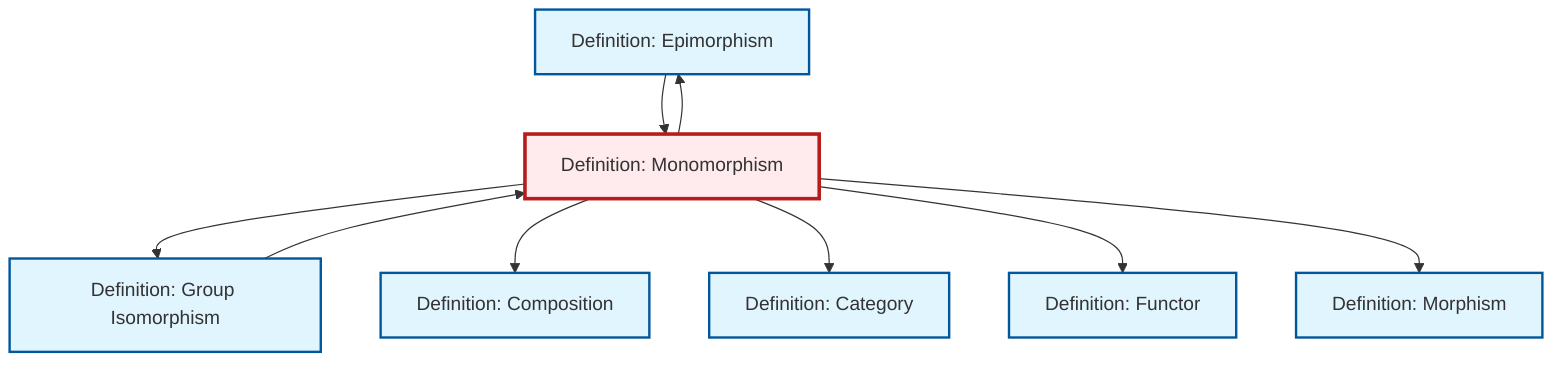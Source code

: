 graph TD
    classDef definition fill:#e1f5fe,stroke:#01579b,stroke-width:2px
    classDef theorem fill:#f3e5f5,stroke:#4a148c,stroke-width:2px
    classDef axiom fill:#fff3e0,stroke:#e65100,stroke-width:2px
    classDef example fill:#e8f5e9,stroke:#1b5e20,stroke-width:2px
    classDef current fill:#ffebee,stroke:#b71c1c,stroke-width:3px
    def-epimorphism["Definition: Epimorphism"]:::definition
    def-category["Definition: Category"]:::definition
    def-composition["Definition: Composition"]:::definition
    def-isomorphism["Definition: Group Isomorphism"]:::definition
    def-morphism["Definition: Morphism"]:::definition
    def-functor["Definition: Functor"]:::definition
    def-monomorphism["Definition: Monomorphism"]:::definition
    def-epimorphism --> def-monomorphism
    def-monomorphism --> def-isomorphism
    def-monomorphism --> def-composition
    def-monomorphism --> def-category
    def-monomorphism --> def-epimorphism
    def-isomorphism --> def-monomorphism
    def-monomorphism --> def-functor
    def-monomorphism --> def-morphism
    class def-monomorphism current